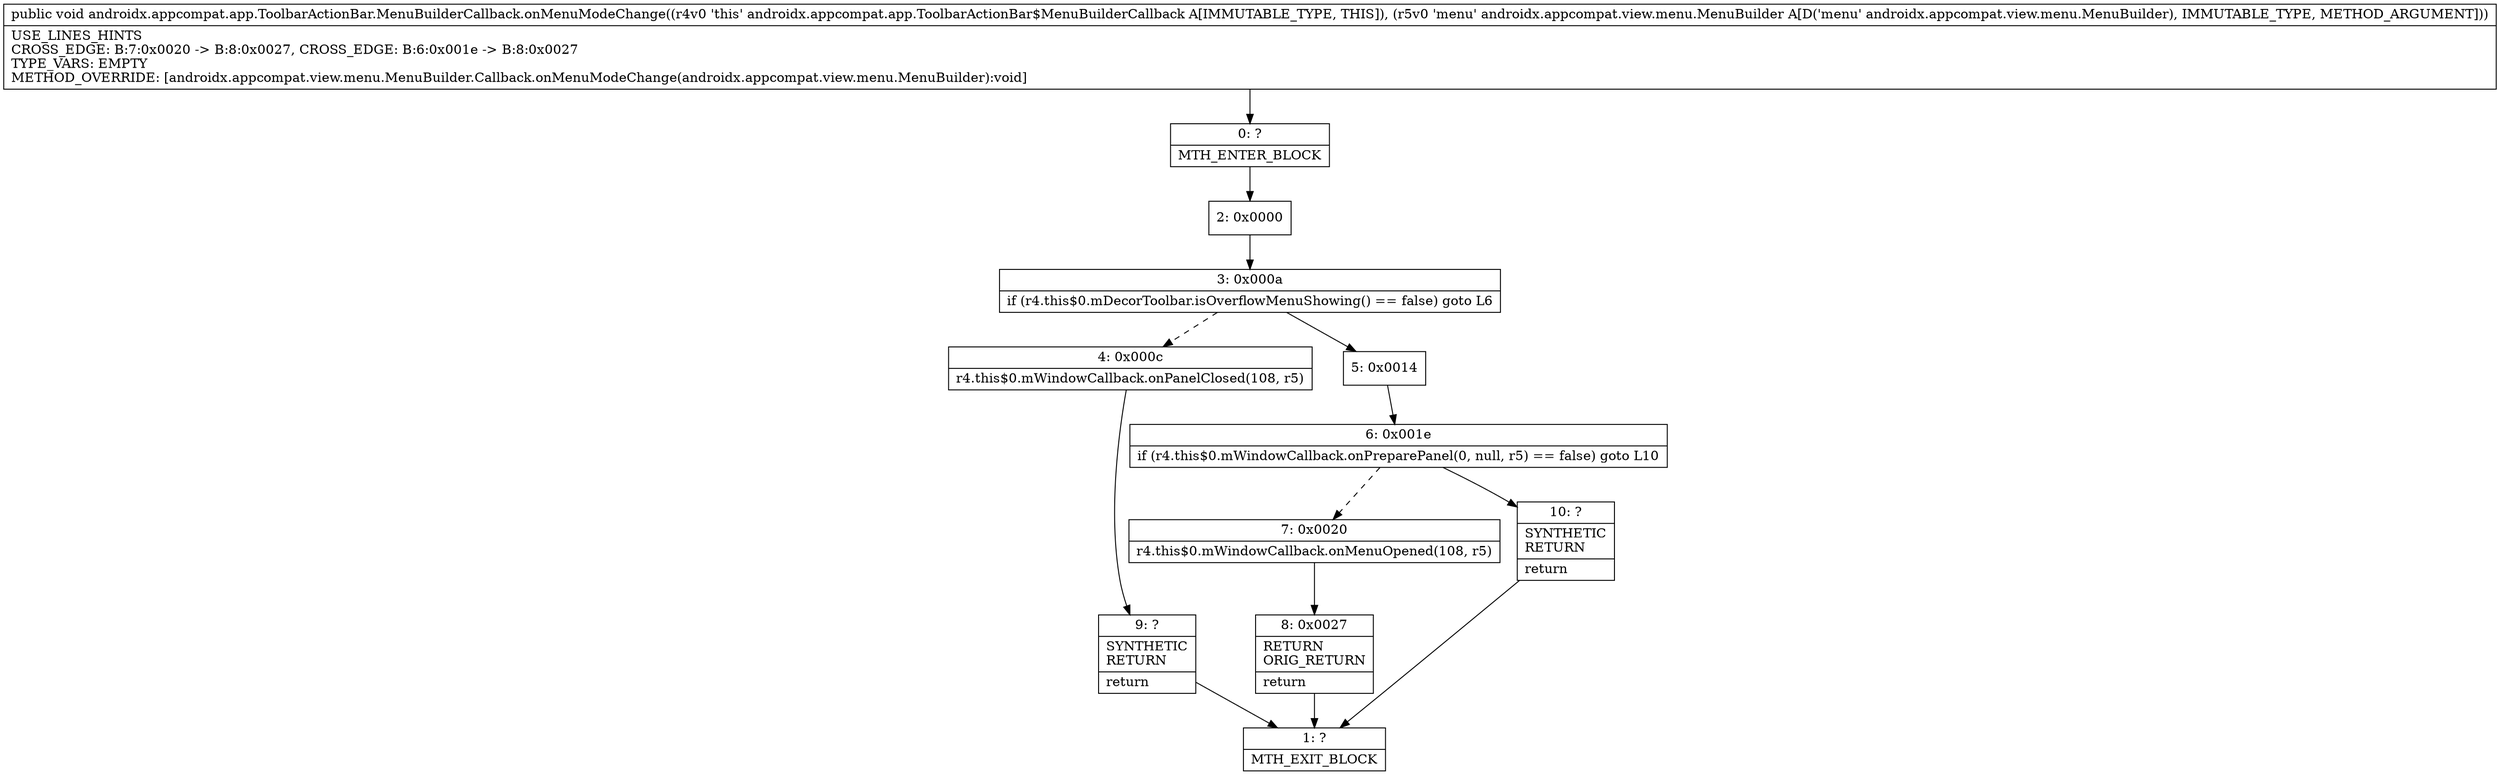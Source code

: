 digraph "CFG forandroidx.appcompat.app.ToolbarActionBar.MenuBuilderCallback.onMenuModeChange(Landroidx\/appcompat\/view\/menu\/MenuBuilder;)V" {
Node_0 [shape=record,label="{0\:\ ?|MTH_ENTER_BLOCK\l}"];
Node_2 [shape=record,label="{2\:\ 0x0000}"];
Node_3 [shape=record,label="{3\:\ 0x000a|if (r4.this$0.mDecorToolbar.isOverflowMenuShowing() == false) goto L6\l}"];
Node_4 [shape=record,label="{4\:\ 0x000c|r4.this$0.mWindowCallback.onPanelClosed(108, r5)\l}"];
Node_9 [shape=record,label="{9\:\ ?|SYNTHETIC\lRETURN\l|return\l}"];
Node_1 [shape=record,label="{1\:\ ?|MTH_EXIT_BLOCK\l}"];
Node_5 [shape=record,label="{5\:\ 0x0014}"];
Node_6 [shape=record,label="{6\:\ 0x001e|if (r4.this$0.mWindowCallback.onPreparePanel(0, null, r5) == false) goto L10\l}"];
Node_7 [shape=record,label="{7\:\ 0x0020|r4.this$0.mWindowCallback.onMenuOpened(108, r5)\l}"];
Node_8 [shape=record,label="{8\:\ 0x0027|RETURN\lORIG_RETURN\l|return\l}"];
Node_10 [shape=record,label="{10\:\ ?|SYNTHETIC\lRETURN\l|return\l}"];
MethodNode[shape=record,label="{public void androidx.appcompat.app.ToolbarActionBar.MenuBuilderCallback.onMenuModeChange((r4v0 'this' androidx.appcompat.app.ToolbarActionBar$MenuBuilderCallback A[IMMUTABLE_TYPE, THIS]), (r5v0 'menu' androidx.appcompat.view.menu.MenuBuilder A[D('menu' androidx.appcompat.view.menu.MenuBuilder), IMMUTABLE_TYPE, METHOD_ARGUMENT]))  | USE_LINES_HINTS\lCROSS_EDGE: B:7:0x0020 \-\> B:8:0x0027, CROSS_EDGE: B:6:0x001e \-\> B:8:0x0027\lTYPE_VARS: EMPTY\lMETHOD_OVERRIDE: [androidx.appcompat.view.menu.MenuBuilder.Callback.onMenuModeChange(androidx.appcompat.view.menu.MenuBuilder):void]\l}"];
MethodNode -> Node_0;Node_0 -> Node_2;
Node_2 -> Node_3;
Node_3 -> Node_4[style=dashed];
Node_3 -> Node_5;
Node_4 -> Node_9;
Node_9 -> Node_1;
Node_5 -> Node_6;
Node_6 -> Node_7[style=dashed];
Node_6 -> Node_10;
Node_7 -> Node_8;
Node_8 -> Node_1;
Node_10 -> Node_1;
}


